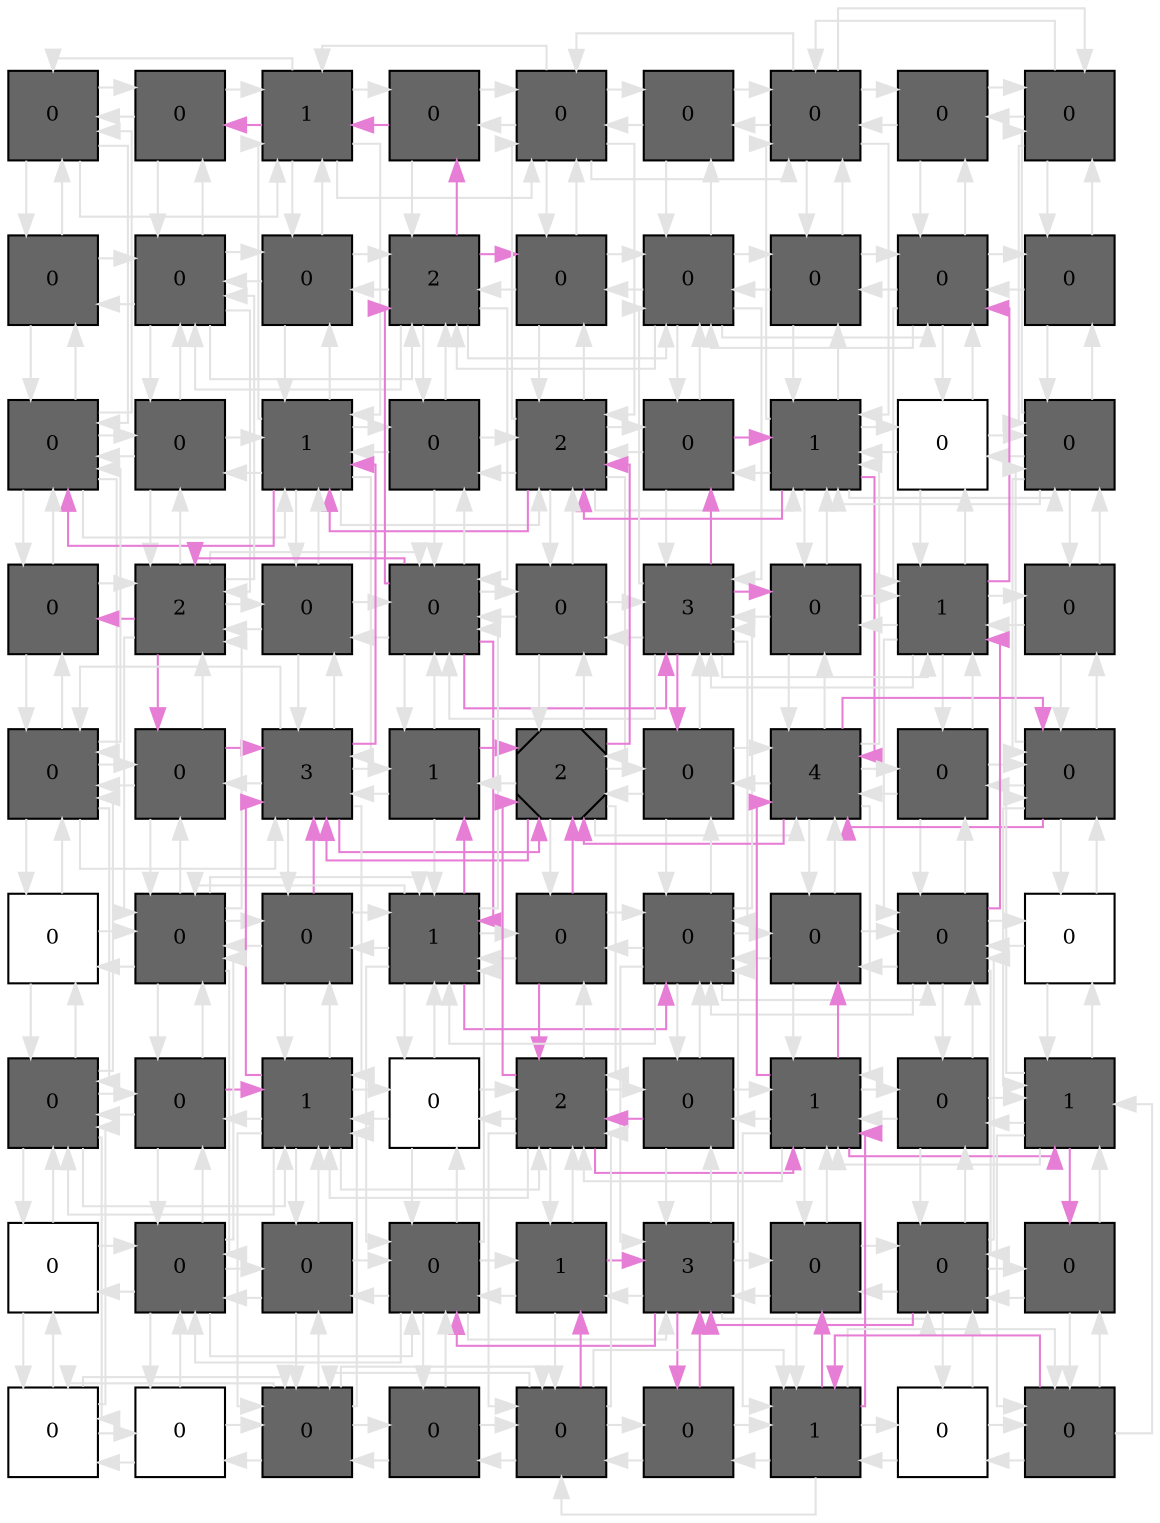 digraph layout  {
rankdir=TB;
splines=ortho;
node [fixedsize=false, style=filled, width="0.6"];
edge [constraint=false];
0 [fillcolor="#666666", fontsize=10, label=0, shape=square, tooltip="name:  Adozelesin ,\nin_degree: 4,\nout_degree: 4"];
1 [fillcolor="#666666", fontsize=10, label=0, shape=square, tooltip="name:  STM1-NUC ,\nin_degree: 3,\nout_degree: 3"];
2 [fillcolor="#666666", fontsize=10, label=1, shape=square, tooltip="name:  DNA-Frag ,\nin_degree: 6,\nout_degree: 6"];
3 [fillcolor="#666666", fontsize=10, label=0, shape=square, tooltip="name:  STM1-CYT ,\nin_degree: 3,\nout_degree: 3"];
4 [fillcolor="#666666", fontsize=10, label=0, shape=square, tooltip="name:  Tat-D ,\nin_degree: 6,\nout_degree: 6"];
5 [fillcolor="#666666", fontsize=10, label=0, shape=square, tooltip="name:  MG2 ,\nin_degree: 3,\nout_degree: 3"];
6 [fillcolor="#666666", fontsize=10, label=0, shape=square, tooltip="name:  NUC1-MT ,\nin_degree: 6,\nout_degree: 6"];
7 [fillcolor="#666666", fontsize=10, label=0, shape=square, tooltip="name:  NUC1-NUC ,\nin_degree: 3,\nout_degree: 3"];
8 [fillcolor="#666666", fontsize=10, label=0, shape=square, tooltip="name:  KAP123 ,\nin_degree: 4,\nout_degree: 4"];
9 [fillcolor="#666666", fontsize=10, label=0, shape=square, tooltip="name:  CDC6 ,\nin_degree: 3,\nout_degree: 3"];
10 [fillcolor="#666666", fontsize=10, label=0, shape=square, tooltip="name:  Protosom ,\nin_degree: 6,\nout_degree: 6"];
11 [fillcolor="#666666", fontsize=10, label=0, shape=square, tooltip="name:  CPR3 ,\nin_degree: 4,\nout_degree: 4"];
12 [fillcolor="#666666", fontsize=10, label=2, shape=square, tooltip="name:  SNO1 ,\nin_degree: 7,\nout_degree: 7"];
13 [fillcolor="#666666", fontsize=10, label=0, shape=square, tooltip="name:  AIF1-MT ,\nin_degree: 4,\nout_degree: 4"];
14 [fillcolor="#666666", fontsize=10, label=0, shape=square, tooltip="name:  AIF1-NUC ,\nin_degree: 7,\nout_degree: 7"];
15 [fillcolor="#666666", fontsize=10, label=0, shape=square, tooltip="name:  HOS3 ,\nin_degree: 4,\nout_degree: 4"];
16 [fillcolor="#666666", fontsize=10, label=0, shape=square, tooltip="name:  H2B ,\nin_degree: 6,\nout_degree: 6"];
17 [fillcolor="#666666", fontsize=10, label=0, shape=square, tooltip="name:  Mating ,\nin_degree: 3,\nout_degree: 3"];
18 [fillcolor="#666666", fontsize=10, label=0, shape=square, tooltip="name:  CytC-MT ,\nin_degree: 6,\nout_degree: 6"];
19 [fillcolor="#666666", fontsize=10, label=0, shape=square, tooltip="name:  CU2 ,\nin_degree: 4,\nout_degree: 4"];
20 [fillcolor="#666666", fontsize=10, label=1, shape=square, tooltip="name:  Apoptosis ,\nin_degree: 8,\nout_degree: 8"];
21 [fillcolor="#666666", fontsize=10, label=0, shape=square, tooltip="name:  POR1-2 ,\nin_degree: 4,\nout_degree: 4"];
22 [fillcolor="#666666", fontsize=10, label=2, shape=square, tooltip="name:  AceticAcid ,\nin_degree: 8,\nout_degree: 8"];
23 [fillcolor="#666666", fontsize=10, label=0, shape=square, tooltip="name:  MDV1 ,\nin_degree: 4,\nout_degree: 4"];
24 [fillcolor="#666666", fontsize=10, label=1, shape=square, tooltip="name:  H2O2 ,\nin_degree: 8,\nout_degree: 8"];
25 [fillcolor="#FFFFFF", fontsize=10, label=0, shape=square, tooltip="name: None,\nin_degree: 4,\nout_degree: 4"];
26 [fillcolor="#666666", fontsize=10, label=0, shape=square, tooltip="name:  MAPK ,\nin_degree: 6,\nout_degree: 6"];
27 [fillcolor="#666666", fontsize=10, label=0, shape=square, tooltip="name:  MCD1-MT ,\nin_degree: 3,\nout_degree: 3"];
28 [fillcolor="#666666", fontsize=10, label=2, shape=square, tooltip="name:  SOD2 ,\nin_degree: 7,\nout_degree: 7"];
29 [fillcolor="#666666", fontsize=10, label=0, shape=square, tooltip="name:  SRO7 ,\nin_degree: 4,\nout_degree: 4"];
30 [fillcolor="#666666", fontsize=10, label=0, shape=square, tooltip="name:  HK ,\nin_degree: 8,\nout_degree: 8"];
31 [fillcolor="#666666", fontsize=10, label=0, shape=square, tooltip="name:  EMC4 ,\nin_degree: 4,\nout_degree: 4"];
32 [fillcolor="#666666", fontsize=10, label=3, shape=square, tooltip="name:  FVY10 ,\nin_degree: 8,\nout_degree: 8"];
33 [fillcolor="#666666", fontsize=10, label=0, shape=square, tooltip="name:  FIS1 ,\nin_degree: 4,\nout_degree: 4"];
34 [fillcolor="#666666", fontsize=10, label=1, shape=square, tooltip="name:  STE20-NUC ,\nin_degree: 7,\nout_degree: 7"];
35 [fillcolor="#666666", fontsize=10, label=0, shape=square, tooltip="name:  STE20-CYT ,\nin_degree: 3,\nout_degree: 3"];
36 [fillcolor="#666666", fontsize=10, label=0, shape=square, tooltip="name:  CytC-CYT ,\nin_degree: 6,\nout_degree: 6"];
37 [fillcolor="#666666", fontsize=10, label=0, shape=square, tooltip="name:  CDC48 ,\nin_degree: 4,\nout_degree: 4"];
38 [fillcolor="#666666", fontsize=10, label=3, shape=square, tooltip="name:  YCA1 ,\nin_degree: 8,\nout_degree: 8"];
39 [fillcolor="#666666", fontsize=10, label=1, shape=square, tooltip="name:  SVF1 ,\nin_degree: 4,\nout_degree: 4"];
40 [fillcolor="#666666", fontsize=10, label=2, shape=Msquare, tooltip="name:  ROS-CYT ,\nin_degree: 8,\nout_degree: 8"];
41 [fillcolor="#666666", fontsize=10, label=0, shape=square, tooltip="name:  DRE2_TAH18 ,\nin_degree: 4,\nout_degree: 4"];
42 [fillcolor="#666666", fontsize=10, label=4, shape=square, tooltip="name:  MT-Frag ,\nin_degree: 8,\nout_degree: 8"];
43 [fillcolor="#666666", fontsize=10, label=0, shape=square, tooltip="name:  MCD1-NUC ,\nin_degree: 4,\nout_degree: 4"];
44 [fillcolor="#666666", fontsize=10, label=0, shape=square, tooltip="name:  ESP1 ,\nin_degree: 6,\nout_degree: 6"];
45 [fillcolor="#FFFFFF", fontsize=10, label=0, shape=square, tooltip="name: None,\nin_degree: 3,\nout_degree: 3"];
46 [fillcolor="#666666", fontsize=10, label=0, shape=square, tooltip="name:  ROS-MT ,\nin_degree: 7,\nout_degree: 7"];
47 [fillcolor="#666666", fontsize=10, label=0, shape=square, tooltip="name:  Salt ,\nin_degree: 4,\nout_degree: 4"];
48 [fillcolor="#666666", fontsize=10, label=1, shape=square, tooltip="name:  NDI1 ,\nin_degree: 8,\nout_degree: 8"];
49 [fillcolor="#666666", fontsize=10, label=0, shape=square, tooltip="name:  RedActinDyn ,\nin_degree: 4,\nout_degree: 4"];
50 [fillcolor="#666666", fontsize=10, label=0, shape=square, tooltip="name:  MMI1 ,\nin_degree: 8,\nout_degree: 8"];
51 [fillcolor="#666666", fontsize=10, label=0, shape=square, tooltip="name:  MT-ALT ,\nin_degree: 4,\nout_degree: 4"];
52 [fillcolor="#666666", fontsize=10, label=0, shape=square, tooltip="name:  RPD3 ,\nin_degree: 7,\nout_degree: 7"];
53 [fillcolor="#FFFFFF", fontsize=10, label=0, shape=square, tooltip="name: None,\nin_degree: 3,\nout_degree: 3"];
54 [fillcolor="#666666", fontsize=10, label=0, shape=square, tooltip="name:  AbnormalTelomer ,\nin_degree: 6,\nout_degree: 6"];
55 [fillcolor="#666666", fontsize=10, label=0, shape=square, tooltip="name:  MEC1 ,\nin_degree: 4,\nout_degree: 4"];
56 [fillcolor="#666666", fontsize=10, label=1, shape=square, tooltip="name:  BIR1 ,\nin_degree: 8,\nout_degree: 8"];
57 [fillcolor="#FFFFFF", fontsize=10, label=0, shape=square, tooltip="name: None,\nin_degree: 4,\nout_degree: 4"];
58 [fillcolor="#666666", fontsize=10, label=2, shape=square, tooltip="name:  SOD1 ,\nin_degree: 8,\nout_degree: 8"];
59 [fillcolor="#666666", fontsize=10, label=0, shape=square, tooltip="name:  DesCyclinCCDK8 ,\nin_degree: 4,\nout_degree: 4"];
60 [fillcolor="#666666", fontsize=10, label=1, shape=square, tooltip="name:  RAS2 ,\nin_degree: 8,\nout_degree: 8"];
61 [fillcolor="#666666", fontsize=10, label=0, shape=square, tooltip="name:  TOR1 ,\nin_degree: 4,\nout_degree: 4"];
62 [fillcolor="#666666", fontsize=10, label=1, shape=square, tooltip="name:  CAMP ,\nin_degree: 6,\nout_degree: 6"];
63 [fillcolor="#FFFFFF", fontsize=10, label=0, shape=square, tooltip="name: None,\nin_degree: 3,\nout_degree: 3"];
64 [fillcolor="#666666", fontsize=10, label=0, shape=square, tooltip="name:  HOG1-Dep ,\nin_degree: 6,\nout_degree: 6"];
65 [fillcolor="#666666", fontsize=10, label=0, shape=square, tooltip="name:  PTP3 ,\nin_degree: 4,\nout_degree: 4"];
66 [fillcolor="#666666", fontsize=10, label=0, shape=square, tooltip="name:  HOG1 ,\nin_degree: 7,\nout_degree: 7"];
67 [fillcolor="#666666", fontsize=10, label=1, shape=square, tooltip="name:  RLM1 ,\nin_degree: 4,\nout_degree: 4"];
68 [fillcolor="#666666", fontsize=10, label=3, shape=square, tooltip="name:  SLT2 ,\nin_degree: 7,\nout_degree: 7"];
69 [fillcolor="#666666", fontsize=10, label=0, shape=square, tooltip="name:  SDP1 ,\nin_degree: 4,\nout_degree: 4"];
70 [fillcolor="#666666", fontsize=10, label=0, shape=square, tooltip="name:  Stress ,\nin_degree: 6,\nout_degree: 6"];
71 [fillcolor="#666666", fontsize=10, label=0, shape=square, tooltip="name:  AdenylateCyclase ,\nin_degree: 3,\nout_degree: 3"];
72 [fillcolor="#FFFFFF", fontsize=10, label=0, shape=square, tooltip="name: None,\nin_degree: 4,\nout_degree: 4"];
73 [fillcolor="#FFFFFF", fontsize=10, label=0, shape=square, tooltip="name: None,\nin_degree: 3,\nout_degree: 3"];
74 [fillcolor="#666666", fontsize=10, label=0, shape=square, tooltip="name:  NMA111-NUC ,\nin_degree: 6,\nout_degree: 6"];
75 [fillcolor="#666666", fontsize=10, label=0, shape=square, tooltip="name:  NMA111-CYT ,\nin_degree: 3,\nout_degree: 3"];
76 [fillcolor="#666666", fontsize=10, label=0, shape=square, tooltip="name:  Heat ,\nin_degree: 6,\nout_degree: 6"];
77 [fillcolor="#666666", fontsize=10, label=0, shape=square, tooltip="name:  PTP2 ,\nin_degree: 3,\nout_degree: 3"];
78 [fillcolor="#666666", fontsize=10, label=1, shape=square, tooltip="name:  PKA ,\nin_degree: 6,\nout_degree: 6"];
79 [fillcolor="#FFFFFF", fontsize=10, label=0, shape=square, tooltip="name: None,\nin_degree: 3,\nout_degree: 3"];
80 [fillcolor="#666666", fontsize=10, label=0, shape=square, tooltip="name:  MSN2-4 ,\nin_degree: 4,\nout_degree: 4"];
0 -> 1  [color=grey89, style="penwidth(0.1)", tooltip=" ", weight=1];
0 -> 9  [color=grey89, style="penwidth(0.1)", tooltip=" ", weight=1];
0 -> 18  [color=grey89, style="penwidth(0.1)", tooltip=" ", weight=1];
0 -> 2  [color=grey89, style="penwidth(0.1)", tooltip=" ", weight=1];
1 -> 0  [color=grey89, style="penwidth(0.1)", tooltip=" ", weight=1];
1 -> 2  [color=grey89, style="penwidth(0.1)", tooltip=" ", weight=1];
1 -> 10  [color=grey89, style="penwidth(0.1)", tooltip=" ", weight=1];
2 -> 1  [color="#E77ED6", style="penwidth(0.1)", tooltip="3( STM1-CYT ) to 1( STM1-NUC )", weight=1];
2 -> 3  [color=grey89, style="penwidth(0.1)", tooltip=" ", weight=1];
2 -> 11  [color=grey89, style="penwidth(0.1)", tooltip=" ", weight=1];
2 -> 20  [color=grey89, style="penwidth(0.1)", tooltip=" ", weight=1];
2 -> 4  [color=grey89, style="penwidth(0.1)", tooltip=" ", weight=1];
2 -> 0  [color=grey89, style="penwidth(0.1)", tooltip=" ", weight=1];
3 -> 2  [color="#E77ED6", style="penwidth(0.1)", tooltip="3( STM1-CYT ) to 1( STM1-NUC )", weight=1];
3 -> 4  [color=grey89, style="penwidth(0.1)", tooltip=" ", weight=1];
3 -> 12  [color=grey89, style="penwidth(0.1)", tooltip=" ", weight=1];
4 -> 3  [color=grey89, style="penwidth(0.1)", tooltip=" ", weight=1];
4 -> 5  [color=grey89, style="penwidth(0.1)", tooltip=" ", weight=1];
4 -> 13  [color=grey89, style="penwidth(0.1)", tooltip=" ", weight=1];
4 -> 22  [color=grey89, style="penwidth(0.1)", tooltip=" ", weight=1];
4 -> 6  [color=grey89, style="penwidth(0.1)", tooltip=" ", weight=1];
4 -> 2  [color=grey89, style="penwidth(0.1)", tooltip=" ", weight=1];
5 -> 4  [color=grey89, style="penwidth(0.1)", tooltip=" ", weight=1];
5 -> 6  [color=grey89, style="penwidth(0.1)", tooltip=" ", weight=1];
5 -> 14  [color=grey89, style="penwidth(0.1)", tooltip=" ", weight=1];
6 -> 5  [color=grey89, style="penwidth(0.1)", tooltip=" ", weight=1];
6 -> 7  [color=grey89, style="penwidth(0.1)", tooltip=" ", weight=1];
6 -> 15  [color=grey89, style="penwidth(0.1)", tooltip=" ", weight=1];
6 -> 24  [color=grey89, style="penwidth(0.1)", tooltip=" ", weight=1];
6 -> 8  [color=grey89, style="penwidth(0.1)", tooltip=" ", weight=1];
6 -> 4  [color=grey89, style="penwidth(0.1)", tooltip=" ", weight=1];
7 -> 6  [color=grey89, style="penwidth(0.1)", tooltip=" ", weight=1];
7 -> 8  [color=grey89, style="penwidth(0.1)", tooltip=" ", weight=1];
7 -> 16  [color=grey89, style="penwidth(0.1)", tooltip=" ", weight=1];
8 -> 7  [color=grey89, style="penwidth(0.1)", tooltip=" ", weight=1];
8 -> 17  [color=grey89, style="penwidth(0.1)", tooltip=" ", weight=1];
8 -> 26  [color=grey89, style="penwidth(0.1)", tooltip=" ", weight=1];
8 -> 6  [color=grey89, style="penwidth(0.1)", tooltip=" ", weight=1];
9 -> 0  [color=grey89, style="penwidth(0.1)", tooltip=" ", weight=1];
9 -> 10  [color=grey89, style="penwidth(0.1)", tooltip=" ", weight=1];
9 -> 18  [color=grey89, style="penwidth(0.1)", tooltip=" ", weight=1];
10 -> 1  [color=grey89, style="penwidth(0.1)", tooltip=" ", weight=1];
10 -> 9  [color=grey89, style="penwidth(0.1)", tooltip=" ", weight=1];
10 -> 11  [color=grey89, style="penwidth(0.1)", tooltip=" ", weight=1];
10 -> 19  [color=grey89, style="penwidth(0.1)", tooltip=" ", weight=1];
10 -> 28  [color=grey89, style="penwidth(0.1)", tooltip=" ", weight=1];
10 -> 12  [color=grey89, style="penwidth(0.1)", tooltip=" ", weight=1];
11 -> 2  [color=grey89, style="penwidth(0.1)", tooltip=" ", weight=1];
11 -> 10  [color=grey89, style="penwidth(0.1)", tooltip=" ", weight=1];
11 -> 12  [color=grey89, style="penwidth(0.1)", tooltip=" ", weight=1];
11 -> 20  [color=grey89, style="penwidth(0.1)", tooltip=" ", weight=1];
12 -> 3  [color="#E77ED6", style="penwidth(0.1)", tooltip="30( HK ) to 3( STM1-CYT )", weight=1];
12 -> 11  [color=grey89, style="penwidth(0.1)", tooltip=" ", weight=1];
12 -> 13  [color="#E77ED6", style="penwidth(0.1)", tooltip="30( HK ) to 13( AIF1-MT )", weight=1];
12 -> 21  [color=grey89, style="penwidth(0.1)", tooltip=" ", weight=1];
12 -> 30  [color=grey89, style="penwidth(0.1)", tooltip=" ", weight=1];
12 -> 14  [color=grey89, style="penwidth(0.1)", tooltip=" ", weight=1];
12 -> 10  [color=grey89, style="penwidth(0.1)", tooltip=" ", weight=1];
13 -> 4  [color=grey89, style="penwidth(0.1)", tooltip=" ", weight=1];
13 -> 12  [color=grey89, style="penwidth(0.1)", tooltip=" ", weight=1];
13 -> 14  [color=grey89, style="penwidth(0.1)", tooltip=" ", weight=1];
13 -> 22  [color=grey89, style="penwidth(0.1)", tooltip=" ", weight=1];
14 -> 5  [color=grey89, style="penwidth(0.1)", tooltip=" ", weight=1];
14 -> 13  [color=grey89, style="penwidth(0.1)", tooltip=" ", weight=1];
14 -> 15  [color=grey89, style="penwidth(0.1)", tooltip=" ", weight=1];
14 -> 23  [color=grey89, style="penwidth(0.1)", tooltip=" ", weight=1];
14 -> 32  [color=grey89, style="penwidth(0.1)", tooltip=" ", weight=1];
14 -> 16  [color=grey89, style="penwidth(0.1)", tooltip=" ", weight=1];
14 -> 12  [color=grey89, style="penwidth(0.1)", tooltip=" ", weight=1];
15 -> 6  [color=grey89, style="penwidth(0.1)", tooltip=" ", weight=1];
15 -> 14  [color=grey89, style="penwidth(0.1)", tooltip=" ", weight=1];
15 -> 16  [color=grey89, style="penwidth(0.1)", tooltip=" ", weight=1];
15 -> 24  [color=grey89, style="penwidth(0.1)", tooltip=" ", weight=1];
16 -> 7  [color=grey89, style="penwidth(0.1)", tooltip=" ", weight=1];
16 -> 15  [color=grey89, style="penwidth(0.1)", tooltip=" ", weight=1];
16 -> 17  [color=grey89, style="penwidth(0.1)", tooltip=" ", weight=1];
16 -> 25  [color=grey89, style="penwidth(0.1)", tooltip=" ", weight=1];
16 -> 34  [color=grey89, style="penwidth(0.1)", tooltip=" ", weight=1];
16 -> 14  [color=grey89, style="penwidth(0.1)", tooltip=" ", weight=1];
17 -> 8  [color=grey89, style="penwidth(0.1)", tooltip=" ", weight=1];
17 -> 16  [color=grey89, style="penwidth(0.1)", tooltip=" ", weight=1];
17 -> 26  [color=grey89, style="penwidth(0.1)", tooltip=" ", weight=1];
18 -> 9  [color=grey89, style="penwidth(0.1)", tooltip=" ", weight=1];
18 -> 19  [color=grey89, style="penwidth(0.1)", tooltip=" ", weight=1];
18 -> 27  [color=grey89, style="penwidth(0.1)", tooltip=" ", weight=1];
18 -> 36  [color=grey89, style="penwidth(0.1)", tooltip=" ", weight=1];
18 -> 0  [color=grey89, style="penwidth(0.1)", tooltip=" ", weight=1];
18 -> 20  [color=grey89, style="penwidth(0.1)", tooltip=" ", weight=1];
19 -> 10  [color=grey89, style="penwidth(0.1)", tooltip=" ", weight=1];
19 -> 18  [color=grey89, style="penwidth(0.1)", tooltip=" ", weight=1];
19 -> 20  [color=grey89, style="penwidth(0.1)", tooltip=" ", weight=1];
19 -> 28  [color=grey89, style="penwidth(0.1)", tooltip=" ", weight=1];
20 -> 11  [color=grey89, style="penwidth(0.1)", tooltip=" ", weight=1];
20 -> 19  [color=grey89, style="penwidth(0.1)", tooltip=" ", weight=1];
20 -> 21  [color=grey89, style="penwidth(0.1)", tooltip=" ", weight=1];
20 -> 29  [color=grey89, style="penwidth(0.1)", tooltip=" ", weight=1];
20 -> 38  [color=grey89, style="penwidth(0.1)", tooltip=" ", weight=1];
20 -> 2  [color=grey89, style="penwidth(0.1)", tooltip=" ", weight=1];
20 -> 22  [color=grey89, style="penwidth(0.1)", tooltip=" ", weight=1];
20 -> 18  [color="#E77ED6", style="penwidth(0.1)", tooltip="22( AceticAcid ) to 18( CytC-MT )", weight=1];
21 -> 12  [color=grey89, style="penwidth(0.1)", tooltip=" ", weight=1];
21 -> 20  [color=grey89, style="penwidth(0.1)", tooltip=" ", weight=1];
21 -> 22  [color=grey89, style="penwidth(0.1)", tooltip=" ", weight=1];
21 -> 30  [color=grey89, style="penwidth(0.1)", tooltip=" ", weight=1];
22 -> 13  [color=grey89, style="penwidth(0.1)", tooltip=" ", weight=1];
22 -> 21  [color=grey89, style="penwidth(0.1)", tooltip=" ", weight=1];
22 -> 23  [color=grey89, style="penwidth(0.1)", tooltip=" ", weight=1];
22 -> 31  [color=grey89, style="penwidth(0.1)", tooltip=" ", weight=1];
22 -> 40  [color=grey89, style="penwidth(0.1)", tooltip=" ", weight=1];
22 -> 4  [color=grey89, style="penwidth(0.1)", tooltip=" ", weight=1];
22 -> 24  [color=grey89, style="penwidth(0.1)", tooltip=" ", weight=1];
22 -> 20  [color="#E77ED6", style="penwidth(0.1)", tooltip="22( AceticAcid ) to 18( CytC-MT )", weight=1];
23 -> 14  [color=grey89, style="penwidth(0.1)", tooltip=" ", weight=1];
23 -> 22  [color=grey89, style="penwidth(0.1)", tooltip=" ", weight=1];
23 -> 24  [color="#E77ED6", style="penwidth(0.1)", tooltip="23( MDV1 ) to 42( MT-Frag )", weight=1];
23 -> 32  [color=grey89, style="penwidth(0.1)", tooltip=" ", weight=1];
24 -> 15  [color=grey89, style="penwidth(0.1)", tooltip=" ", weight=1];
24 -> 23  [color=grey89, style="penwidth(0.1)", tooltip=" ", weight=1];
24 -> 25  [color=grey89, style="penwidth(0.1)", tooltip=" ", weight=1];
24 -> 33  [color=grey89, style="penwidth(0.1)", tooltip=" ", weight=1];
24 -> 42  [color="#E77ED6", style="penwidth(0.1)", tooltip="24( H2O2 ) to 44( ESP1 )", weight=1];
24 -> 6  [color=grey89, style="penwidth(0.1)", tooltip=" ", weight=1];
24 -> 26  [color=grey89, style="penwidth(0.1)", tooltip=" ", weight=1];
24 -> 22  [color="#E77ED6", style="penwidth(0.1)", tooltip="24( H2O2 ) to 20( Apoptosis )", weight=1];
25 -> 16  [color=grey89, style="penwidth(0.1)", tooltip=" ", weight=1];
25 -> 24  [color=grey89, style="penwidth(0.1)", tooltip=" ", weight=1];
25 -> 26  [color=grey89, style="penwidth(0.1)", tooltip=" ", weight=1];
25 -> 34  [color=grey89, style="penwidth(0.1)", tooltip=" ", weight=1];
26 -> 17  [color=grey89, style="penwidth(0.1)", tooltip=" ", weight=1];
26 -> 25  [color=grey89, style="penwidth(0.1)", tooltip=" ", weight=1];
26 -> 35  [color=grey89, style="penwidth(0.1)", tooltip=" ", weight=1];
26 -> 44  [color=grey89, style="penwidth(0.1)", tooltip=" ", weight=1];
26 -> 8  [color=grey89, style="penwidth(0.1)", tooltip=" ", weight=1];
26 -> 24  [color=grey89, style="penwidth(0.1)", tooltip=" ", weight=1];
27 -> 18  [color=grey89, style="penwidth(0.1)", tooltip=" ", weight=1];
27 -> 28  [color=grey89, style="penwidth(0.1)", tooltip=" ", weight=1];
27 -> 36  [color=grey89, style="penwidth(0.1)", tooltip=" ", weight=1];
28 -> 19  [color=grey89, style="penwidth(0.1)", tooltip=" ", weight=1];
28 -> 27  [color="#E77ED6", style="penwidth(0.1)", tooltip="30( HK ) to 27( MCD1-MT )", weight=1];
28 -> 29  [color=grey89, style="penwidth(0.1)", tooltip=" ", weight=1];
28 -> 37  [color="#E77ED6", style="penwidth(0.1)", tooltip="30( HK ) to 37( CDC48 )", weight=1];
28 -> 46  [color=grey89, style="penwidth(0.1)", tooltip=" ", weight=1];
28 -> 10  [color=grey89, style="penwidth(0.1)", tooltip=" ", weight=1];
28 -> 30  [color=grey89, style="penwidth(0.1)", tooltip=" ", weight=1];
29 -> 20  [color=grey89, style="penwidth(0.1)", tooltip=" ", weight=1];
29 -> 28  [color=grey89, style="penwidth(0.1)", tooltip=" ", weight=1];
29 -> 30  [color=grey89, style="penwidth(0.1)", tooltip=" ", weight=1];
29 -> 38  [color=grey89, style="penwidth(0.1)", tooltip=" ", weight=1];
30 -> 21  [color=grey89, style="penwidth(0.1)", tooltip=" ", weight=1];
30 -> 29  [color=grey89, style="penwidth(0.1)", tooltip=" ", weight=1];
30 -> 31  [color=grey89, style="penwidth(0.1)", tooltip=" ", weight=1];
30 -> 39  [color=grey89, style="penwidth(0.1)", tooltip=" ", weight=1];
30 -> 48  [color="#E77ED6", style="penwidth(0.1)", tooltip="30( HK ) to 50( MMI1 )", weight=1];
30 -> 12  [color="#E77ED6", style="penwidth(0.1)", tooltip="30( HK ) to 3( STM1-CYT )", weight=1];
30 -> 32  [color="#E77ED6", style="penwidth(0.1)", tooltip="30( HK ) to 23( MDV1 )", weight=1];
30 -> 28  [color="#E77ED6", style="penwidth(0.1)", tooltip="30( HK ) to 37( CDC48 )", weight=1];
31 -> 22  [color=grey89, style="penwidth(0.1)", tooltip=" ", weight=1];
31 -> 30  [color=grey89, style="penwidth(0.1)", tooltip=" ", weight=1];
31 -> 32  [color=grey89, style="penwidth(0.1)", tooltip=" ", weight=1];
31 -> 40  [color=grey89, style="penwidth(0.1)", tooltip=" ", weight=1];
32 -> 23  [color="#E77ED6", style="penwidth(0.1)", tooltip="30( HK ) to 23( MDV1 )", weight=1];
32 -> 31  [color=grey89, style="penwidth(0.1)", tooltip=" ", weight=1];
32 -> 33  [color="#E77ED6", style="penwidth(0.1)", tooltip="30( HK ) to 33( FIS1 )", weight=1];
32 -> 41  [color="#E77ED6", style="penwidth(0.1)", tooltip="30( HK ) to 41( DRE2_TAH18 )", weight=1];
32 -> 50  [color=grey89, style="penwidth(0.1)", tooltip=" ", weight=1];
32 -> 14  [color=grey89, style="penwidth(0.1)", tooltip=" ", weight=1];
32 -> 34  [color=grey89, style="penwidth(0.1)", tooltip=" ", weight=1];
32 -> 30  [color=grey89, style="penwidth(0.1)", tooltip=" ", weight=1];
33 -> 24  [color=grey89, style="penwidth(0.1)", tooltip=" ", weight=1];
33 -> 32  [color=grey89, style="penwidth(0.1)", tooltip=" ", weight=1];
33 -> 34  [color=grey89, style="penwidth(0.1)", tooltip=" ", weight=1];
33 -> 42  [color=grey89, style="penwidth(0.1)", tooltip=" ", weight=1];
34 -> 25  [color=grey89, style="penwidth(0.1)", tooltip=" ", weight=1];
34 -> 33  [color=grey89, style="penwidth(0.1)", tooltip=" ", weight=1];
34 -> 35  [color=grey89, style="penwidth(0.1)", tooltip=" ", weight=1];
34 -> 43  [color=grey89, style="penwidth(0.1)", tooltip=" ", weight=1];
34 -> 52  [color=grey89, style="penwidth(0.1)", tooltip=" ", weight=1];
34 -> 16  [color="#E77ED6", style="penwidth(0.1)", tooltip="52( RPD3 ) to 16( H2B )", weight=1];
34 -> 32  [color=grey89, style="penwidth(0.1)", tooltip=" ", weight=1];
35 -> 26  [color=grey89, style="penwidth(0.1)", tooltip=" ", weight=1];
35 -> 34  [color=grey89, style="penwidth(0.1)", tooltip=" ", weight=1];
35 -> 44  [color=grey89, style="penwidth(0.1)", tooltip=" ", weight=1];
36 -> 27  [color=grey89, style="penwidth(0.1)", tooltip=" ", weight=1];
36 -> 37  [color=grey89, style="penwidth(0.1)", tooltip=" ", weight=1];
36 -> 45  [color=grey89, style="penwidth(0.1)", tooltip=" ", weight=1];
36 -> 54  [color=grey89, style="penwidth(0.1)", tooltip=" ", weight=1];
36 -> 18  [color=grey89, style="penwidth(0.1)", tooltip=" ", weight=1];
36 -> 38  [color=grey89, style="penwidth(0.1)", tooltip=" ", weight=1];
37 -> 28  [color=grey89, style="penwidth(0.1)", tooltip=" ", weight=1];
37 -> 36  [color=grey89, style="penwidth(0.1)", tooltip=" ", weight=1];
37 -> 38  [color="#E77ED6", style="penwidth(0.1)", tooltip="37( CDC48 ) to 40( ROS-CYT )", weight=1];
37 -> 46  [color=grey89, style="penwidth(0.1)", tooltip=" ", weight=1];
38 -> 29  [color=grey89, style="penwidth(0.1)", tooltip=" ", weight=1];
38 -> 37  [color=grey89, style="penwidth(0.1)", tooltip=" ", weight=1];
38 -> 39  [color=grey89, style="penwidth(0.1)", tooltip=" ", weight=1];
38 -> 47  [color=grey89, style="penwidth(0.1)", tooltip=" ", weight=1];
38 -> 56  [color=grey89, style="penwidth(0.1)", tooltip=" ", weight=1];
38 -> 20  [color="#E77ED6", style="penwidth(0.1)", tooltip="56( BIR1 ) to 20( Apoptosis )", weight=1];
38 -> 40  [color="#E77ED6", style="penwidth(0.1)", tooltip="47( Salt ) to 40( ROS-CYT )", weight=1];
38 -> 36  [color=grey89, style="penwidth(0.1)", tooltip=" ", weight=1];
39 -> 30  [color=grey89, style="penwidth(0.1)", tooltip=" ", weight=1];
39 -> 38  [color=grey89, style="penwidth(0.1)", tooltip=" ", weight=1];
39 -> 40  [color="#E77ED6", style="penwidth(0.1)", tooltip="48( NDI1 ) to 40( ROS-CYT )", weight=1];
39 -> 48  [color=grey89, style="penwidth(0.1)", tooltip=" ", weight=1];
40 -> 31  [color=grey89, style="penwidth(0.1)", tooltip=" ", weight=1];
40 -> 39  [color=grey89, style="penwidth(0.1)", tooltip=" ", weight=1];
40 -> 41  [color=grey89, style="penwidth(0.1)", tooltip=" ", weight=1];
40 -> 49  [color=grey89, style="penwidth(0.1)", tooltip=" ", weight=1];
40 -> 58  [color=grey89, style="penwidth(0.1)", tooltip=" ", weight=1];
40 -> 22  [color="#E77ED6", style="penwidth(0.1)", tooltip="40( ROS-CYT ) to 20( Apoptosis )", weight=1];
40 -> 42  [color=grey89, style="penwidth(0.1)", tooltip=" ", weight=1];
40 -> 38  [color="#E77ED6", style="penwidth(0.1)", tooltip="49( RedActinDyn ) to 38( YCA1 )", weight=1];
41 -> 32  [color=grey89, style="penwidth(0.1)", tooltip=" ", weight=1];
41 -> 40  [color=grey89, style="penwidth(0.1)", tooltip=" ", weight=1];
41 -> 42  [color=grey89, style="penwidth(0.1)", tooltip=" ", weight=1];
41 -> 50  [color=grey89, style="penwidth(0.1)", tooltip=" ", weight=1];
42 -> 33  [color=grey89, style="penwidth(0.1)", tooltip=" ", weight=1];
42 -> 41  [color=grey89, style="penwidth(0.1)", tooltip=" ", weight=1];
42 -> 43  [color=grey89, style="penwidth(0.1)", tooltip=" ", weight=1];
42 -> 51  [color=grey89, style="penwidth(0.1)", tooltip=" ", weight=1];
42 -> 60  [color=grey89, style="penwidth(0.1)", tooltip=" ", weight=1];
42 -> 24  [color=grey89, style="penwidth(0.1)", tooltip=" ", weight=1];
42 -> 44  [color="#E77ED6", style="penwidth(0.1)", tooltip="24( H2O2 ) to 44( ESP1 )", weight=1];
42 -> 40  [color="#E77ED6", style="penwidth(0.1)", tooltip="24( H2O2 ) to 40( ROS-CYT )", weight=1];
43 -> 34  [color=grey89, style="penwidth(0.1)", tooltip=" ", weight=1];
43 -> 42  [color=grey89, style="penwidth(0.1)", tooltip=" ", weight=1];
43 -> 44  [color=grey89, style="penwidth(0.1)", tooltip=" ", weight=1];
43 -> 52  [color=grey89, style="penwidth(0.1)", tooltip=" ", weight=1];
44 -> 35  [color=grey89, style="penwidth(0.1)", tooltip=" ", weight=1];
44 -> 43  [color=grey89, style="penwidth(0.1)", tooltip=" ", weight=1];
44 -> 53  [color=grey89, style="penwidth(0.1)", tooltip=" ", weight=1];
44 -> 62  [color=grey89, style="penwidth(0.1)", tooltip=" ", weight=1];
44 -> 26  [color=grey89, style="penwidth(0.1)", tooltip=" ", weight=1];
44 -> 42  [color="#E77ED6", style="penwidth(0.1)", tooltip="44( ESP1 ) to 40( ROS-CYT )", weight=1];
45 -> 36  [color=grey89, style="penwidth(0.1)", tooltip=" ", weight=1];
45 -> 46  [color=grey89, style="penwidth(0.1)", tooltip=" ", weight=1];
45 -> 54  [color=grey89, style="penwidth(0.1)", tooltip=" ", weight=1];
46 -> 37  [color=grey89, style="penwidth(0.1)", tooltip=" ", weight=1];
46 -> 45  [color=grey89, style="penwidth(0.1)", tooltip=" ", weight=1];
46 -> 47  [color=grey89, style="penwidth(0.1)", tooltip=" ", weight=1];
46 -> 55  [color=grey89, style="penwidth(0.1)", tooltip=" ", weight=1];
46 -> 64  [color=grey89, style="penwidth(0.1)", tooltip=" ", weight=1];
46 -> 28  [color=grey89, style="penwidth(0.1)", tooltip=" ", weight=1];
46 -> 48  [color=grey89, style="penwidth(0.1)", tooltip=" ", weight=1];
47 -> 38  [color="#E77ED6", style="penwidth(0.1)", tooltip="47( Salt ) to 40( ROS-CYT )", weight=1];
47 -> 46  [color=grey89, style="penwidth(0.1)", tooltip=" ", weight=1];
47 -> 48  [color=grey89, style="penwidth(0.1)", tooltip=" ", weight=1];
47 -> 56  [color=grey89, style="penwidth(0.1)", tooltip=" ", weight=1];
48 -> 39  [color="#E77ED6", style="penwidth(0.1)", tooltip="48( NDI1 ) to 40( ROS-CYT )", weight=1];
48 -> 47  [color=grey89, style="penwidth(0.1)", tooltip=" ", weight=1];
48 -> 49  [color=grey89, style="penwidth(0.1)", tooltip=" ", weight=1];
48 -> 57  [color=grey89, style="penwidth(0.1)", tooltip=" ", weight=1];
48 -> 66  [color=grey89, style="penwidth(0.1)", tooltip=" ", weight=1];
48 -> 30  [color=grey89, style="penwidth(0.1)", tooltip=" ", weight=1];
48 -> 50  [color="#E77ED6", style="penwidth(0.1)", tooltip="30( HK ) to 50( MMI1 )", weight=1];
48 -> 46  [color=grey89, style="penwidth(0.1)", tooltip=" ", weight=1];
49 -> 40  [color="#E77ED6", style="penwidth(0.1)", tooltip="49( RedActinDyn ) to 38( YCA1 )", weight=1];
49 -> 48  [color=grey89, style="penwidth(0.1)", tooltip=" ", weight=1];
49 -> 50  [color=grey89, style="penwidth(0.1)", tooltip=" ", weight=1];
49 -> 58  [color="#E77ED6", style="penwidth(0.1)", tooltip="49( RedActinDyn ) to 60( RAS2 )", weight=1];
50 -> 41  [color=grey89, style="penwidth(0.1)", tooltip=" ", weight=1];
50 -> 49  [color=grey89, style="penwidth(0.1)", tooltip=" ", weight=1];
50 -> 51  [color=grey89, style="penwidth(0.1)", tooltip=" ", weight=1];
50 -> 59  [color=grey89, style="penwidth(0.1)", tooltip=" ", weight=1];
50 -> 68  [color=grey89, style="penwidth(0.1)", tooltip=" ", weight=1];
50 -> 32  [color=grey89, style="penwidth(0.1)", tooltip=" ", weight=1];
50 -> 52  [color=grey89, style="penwidth(0.1)", tooltip=" ", weight=1];
50 -> 48  [color=grey89, style="penwidth(0.1)", tooltip=" ", weight=1];
51 -> 42  [color=grey89, style="penwidth(0.1)", tooltip=" ", weight=1];
51 -> 50  [color=grey89, style="penwidth(0.1)", tooltip=" ", weight=1];
51 -> 52  [color=grey89, style="penwidth(0.1)", tooltip=" ", weight=1];
51 -> 60  [color=grey89, style="penwidth(0.1)", tooltip=" ", weight=1];
52 -> 43  [color=grey89, style="penwidth(0.1)", tooltip=" ", weight=1];
52 -> 51  [color=grey89, style="penwidth(0.1)", tooltip=" ", weight=1];
52 -> 53  [color=grey89, style="penwidth(0.1)", tooltip=" ", weight=1];
52 -> 61  [color=grey89, style="penwidth(0.1)", tooltip=" ", weight=1];
52 -> 70  [color=grey89, style="penwidth(0.1)", tooltip=" ", weight=1];
52 -> 34  [color="#E77ED6", style="penwidth(0.1)", tooltip="52( RPD3 ) to 16( H2B )", weight=1];
52 -> 50  [color=grey89, style="penwidth(0.1)", tooltip=" ", weight=1];
53 -> 44  [color=grey89, style="penwidth(0.1)", tooltip=" ", weight=1];
53 -> 52  [color=grey89, style="penwidth(0.1)", tooltip=" ", weight=1];
53 -> 62  [color=grey89, style="penwidth(0.1)", tooltip=" ", weight=1];
54 -> 45  [color=grey89, style="penwidth(0.1)", tooltip=" ", weight=1];
54 -> 55  [color=grey89, style="penwidth(0.1)", tooltip=" ", weight=1];
54 -> 63  [color=grey89, style="penwidth(0.1)", tooltip=" ", weight=1];
54 -> 72  [color=grey89, style="penwidth(0.1)", tooltip=" ", weight=1];
54 -> 36  [color=grey89, style="penwidth(0.1)", tooltip=" ", weight=1];
54 -> 56  [color=grey89, style="penwidth(0.1)", tooltip=" ", weight=1];
55 -> 46  [color=grey89, style="penwidth(0.1)", tooltip=" ", weight=1];
55 -> 54  [color=grey89, style="penwidth(0.1)", tooltip=" ", weight=1];
55 -> 56  [color="#E77ED6", style="penwidth(0.1)", tooltip="55( MEC1 ) to 38( YCA1 )", weight=1];
55 -> 64  [color=grey89, style="penwidth(0.1)", tooltip=" ", weight=1];
56 -> 47  [color=grey89, style="penwidth(0.1)", tooltip=" ", weight=1];
56 -> 55  [color=grey89, style="penwidth(0.1)", tooltip=" ", weight=1];
56 -> 57  [color=grey89, style="penwidth(0.1)", tooltip=" ", weight=1];
56 -> 65  [color=grey89, style="penwidth(0.1)", tooltip=" ", weight=1];
56 -> 74  [color=grey89, style="penwidth(0.1)", tooltip=" ", weight=1];
56 -> 38  [color="#E77ED6", style="penwidth(0.1)", tooltip="56( BIR1 ) to 20( Apoptosis )", weight=1];
56 -> 58  [color=grey89, style="penwidth(0.1)", tooltip=" ", weight=1];
56 -> 54  [color=grey89, style="penwidth(0.1)", tooltip=" ", weight=1];
57 -> 48  [color=grey89, style="penwidth(0.1)", tooltip=" ", weight=1];
57 -> 56  [color=grey89, style="penwidth(0.1)", tooltip=" ", weight=1];
57 -> 58  [color=grey89, style="penwidth(0.1)", tooltip=" ", weight=1];
57 -> 66  [color=grey89, style="penwidth(0.1)", tooltip=" ", weight=1];
58 -> 49  [color=grey89, style="penwidth(0.1)", tooltip=" ", weight=1];
58 -> 57  [color=grey89, style="penwidth(0.1)", tooltip=" ", weight=1];
58 -> 59  [color=grey89, style="penwidth(0.1)", tooltip=" ", weight=1];
58 -> 67  [color=grey89, style="penwidth(0.1)", tooltip=" ", weight=1];
58 -> 76  [color=grey89, style="penwidth(0.1)", tooltip=" ", weight=1];
58 -> 40  [color="#E77ED6", style="penwidth(0.1)", tooltip="59( DesCyclinCCDK8 ) to 40( ROS-CYT )", weight=1];
58 -> 60  [color="#E77ED6", style="penwidth(0.1)", tooltip="49( RedActinDyn ) to 60( RAS2 )", weight=1];
58 -> 56  [color=grey89, style="penwidth(0.1)", tooltip=" ", weight=1];
59 -> 50  [color=grey89, style="penwidth(0.1)", tooltip=" ", weight=1];
59 -> 58  [color="#E77ED6", style="penwidth(0.1)", tooltip="59( DesCyclinCCDK8 ) to 40( ROS-CYT )", weight=1];
59 -> 60  [color=grey89, style="penwidth(0.1)", tooltip=" ", weight=1];
59 -> 68  [color=grey89, style="penwidth(0.1)", tooltip=" ", weight=1];
60 -> 51  [color="#E77ED6", style="penwidth(0.1)", tooltip="78( PKA ) to 51( MT-ALT )", weight=1];
60 -> 59  [color=grey89, style="penwidth(0.1)", tooltip=" ", weight=1];
60 -> 61  [color=grey89, style="penwidth(0.1)", tooltip=" ", weight=1];
60 -> 69  [color=grey89, style="penwidth(0.1)", tooltip=" ", weight=1];
60 -> 78  [color=grey89, style="penwidth(0.1)", tooltip=" ", weight=1];
60 -> 42  [color="#E77ED6", style="penwidth(0.1)", tooltip="60( RAS2 ) to 40( ROS-CYT )", weight=1];
60 -> 62  [color="#E77ED6", style="penwidth(0.1)", tooltip="60( RAS2 ) to 71( AdenylateCyclase )", weight=1];
60 -> 58  [color=grey89, style="penwidth(0.1)", tooltip=" ", weight=1];
61 -> 52  [color=grey89, style="penwidth(0.1)", tooltip=" ", weight=1];
61 -> 60  [color=grey89, style="penwidth(0.1)", tooltip=" ", weight=1];
61 -> 62  [color=grey89, style="penwidth(0.1)", tooltip=" ", weight=1];
61 -> 70  [color=grey89, style="penwidth(0.1)", tooltip=" ", weight=1];
62 -> 53  [color=grey89, style="penwidth(0.1)", tooltip=" ", weight=1];
62 -> 61  [color=grey89, style="penwidth(0.1)", tooltip=" ", weight=1];
62 -> 71  [color="#E77ED6", style="penwidth(0.1)", tooltip="60( RAS2 ) to 71( AdenylateCyclase )", weight=1];
62 -> 80  [color=grey89, style="penwidth(0.1)", tooltip=" ", weight=1];
62 -> 44  [color=grey89, style="penwidth(0.1)", tooltip=" ", weight=1];
62 -> 60  [color=grey89, style="penwidth(0.1)", tooltip=" ", weight=1];
63 -> 54  [color=grey89, style="penwidth(0.1)", tooltip=" ", weight=1];
63 -> 64  [color=grey89, style="penwidth(0.1)", tooltip=" ", weight=1];
63 -> 72  [color=grey89, style="penwidth(0.1)", tooltip=" ", weight=1];
64 -> 55  [color=grey89, style="penwidth(0.1)", tooltip=" ", weight=1];
64 -> 63  [color=grey89, style="penwidth(0.1)", tooltip=" ", weight=1];
64 -> 65  [color=grey89, style="penwidth(0.1)", tooltip=" ", weight=1];
64 -> 73  [color=grey89, style="penwidth(0.1)", tooltip=" ", weight=1];
64 -> 46  [color=grey89, style="penwidth(0.1)", tooltip=" ", weight=1];
64 -> 66  [color=grey89, style="penwidth(0.1)", tooltip=" ", weight=1];
65 -> 56  [color=grey89, style="penwidth(0.1)", tooltip=" ", weight=1];
65 -> 64  [color=grey89, style="penwidth(0.1)", tooltip=" ", weight=1];
65 -> 66  [color=grey89, style="penwidth(0.1)", tooltip=" ", weight=1];
65 -> 74  [color=grey89, style="penwidth(0.1)", tooltip=" ", weight=1];
66 -> 57  [color=grey89, style="penwidth(0.1)", tooltip=" ", weight=1];
66 -> 65  [color=grey89, style="penwidth(0.1)", tooltip=" ", weight=1];
66 -> 67  [color=grey89, style="penwidth(0.1)", tooltip=" ", weight=1];
66 -> 75  [color=grey89, style="penwidth(0.1)", tooltip=" ", weight=1];
66 -> 48  [color=grey89, style="penwidth(0.1)", tooltip=" ", weight=1];
66 -> 68  [color=grey89, style="penwidth(0.1)", tooltip=" ", weight=1];
66 -> 64  [color=grey89, style="penwidth(0.1)", tooltip=" ", weight=1];
67 -> 58  [color=grey89, style="penwidth(0.1)", tooltip=" ", weight=1];
67 -> 66  [color=grey89, style="penwidth(0.1)", tooltip=" ", weight=1];
67 -> 68  [color="#E77ED6", style="penwidth(0.1)", tooltip="76( Heat ) to 68( SLT2 )", weight=1];
67 -> 76  [color=grey89, style="penwidth(0.1)", tooltip=" ", weight=1];
68 -> 59  [color=grey89, style="penwidth(0.1)", tooltip=" ", weight=1];
68 -> 67  [color=grey89, style="penwidth(0.1)", tooltip=" ", weight=1];
68 -> 69  [color=grey89, style="penwidth(0.1)", tooltip=" ", weight=1];
68 -> 77  [color="#E77ED6", style="penwidth(0.1)", tooltip="67( RLM1 ) to 77( PTP2 )", weight=1];
68 -> 50  [color=grey89, style="penwidth(0.1)", tooltip=" ", weight=1];
68 -> 70  [color=grey89, style="penwidth(0.1)", tooltip=" ", weight=1];
68 -> 66  [color="#E77ED6", style="penwidth(0.1)", tooltip="70( Stress ) to 66( HOG1 )", weight=1];
69 -> 60  [color=grey89, style="penwidth(0.1)", tooltip=" ", weight=1];
69 -> 68  [color=grey89, style="penwidth(0.1)", tooltip=" ", weight=1];
69 -> 70  [color=grey89, style="penwidth(0.1)", tooltip=" ", weight=1];
69 -> 78  [color=grey89, style="penwidth(0.1)", tooltip=" ", weight=1];
70 -> 61  [color=grey89, style="penwidth(0.1)", tooltip=" ", weight=1];
70 -> 69  [color=grey89, style="penwidth(0.1)", tooltip=" ", weight=1];
70 -> 71  [color=grey89, style="penwidth(0.1)", tooltip=" ", weight=1];
70 -> 79  [color=grey89, style="penwidth(0.1)", tooltip=" ", weight=1];
70 -> 52  [color=grey89, style="penwidth(0.1)", tooltip=" ", weight=1];
70 -> 68  [color="#E77ED6", style="penwidth(0.1)", tooltip="70( Stress ) to 66( HOG1 )", weight=1];
71 -> 62  [color=grey89, style="penwidth(0.1)", tooltip=" ", weight=1];
71 -> 70  [color=grey89, style="penwidth(0.1)", tooltip=" ", weight=1];
71 -> 80  [color=grey89, style="penwidth(0.1)", tooltip=" ", weight=1];
72 -> 63  [color=grey89, style="penwidth(0.1)", tooltip=" ", weight=1];
72 -> 73  [color=grey89, style="penwidth(0.1)", tooltip=" ", weight=1];
72 -> 54  [color=grey89, style="penwidth(0.1)", tooltip=" ", weight=1];
72 -> 74  [color=grey89, style="penwidth(0.1)", tooltip=" ", weight=1];
73 -> 64  [color=grey89, style="penwidth(0.1)", tooltip=" ", weight=1];
73 -> 72  [color=grey89, style="penwidth(0.1)", tooltip=" ", weight=1];
73 -> 74  [color=grey89, style="penwidth(0.1)", tooltip=" ", weight=1];
74 -> 65  [color=grey89, style="penwidth(0.1)", tooltip=" ", weight=1];
74 -> 73  [color=grey89, style="penwidth(0.1)", tooltip=" ", weight=1];
74 -> 75  [color=grey89, style="penwidth(0.1)", tooltip=" ", weight=1];
74 -> 56  [color=grey89, style="penwidth(0.1)", tooltip=" ", weight=1];
74 -> 76  [color=grey89, style="penwidth(0.1)", tooltip=" ", weight=1];
74 -> 72  [color=grey89, style="penwidth(0.1)", tooltip=" ", weight=1];
75 -> 66  [color=grey89, style="penwidth(0.1)", tooltip=" ", weight=1];
75 -> 74  [color=grey89, style="penwidth(0.1)", tooltip=" ", weight=1];
75 -> 76  [color=grey89, style="penwidth(0.1)", tooltip=" ", weight=1];
76 -> 67  [color="#E77ED6", style="penwidth(0.1)", tooltip="76( Heat ) to 68( SLT2 )", weight=1];
76 -> 75  [color=grey89, style="penwidth(0.1)", tooltip=" ", weight=1];
76 -> 77  [color=grey89, style="penwidth(0.1)", tooltip=" ", weight=1];
76 -> 58  [color=grey89, style="penwidth(0.1)", tooltip=" ", weight=1];
76 -> 78  [color=grey89, style="penwidth(0.1)", tooltip=" ", weight=1];
76 -> 74  [color=grey89, style="penwidth(0.1)", tooltip=" ", weight=1];
77 -> 68  [color="#E77ED6", style="penwidth(0.1)", tooltip="77( PTP2 ) to 66( HOG1 )", weight=1];
77 -> 76  [color=grey89, style="penwidth(0.1)", tooltip=" ", weight=1];
77 -> 78  [color=grey89, style="penwidth(0.1)", tooltip=" ", weight=1];
78 -> 69  [color="#E77ED6", style="penwidth(0.1)", tooltip="80( MSN2-4 ) to 69( SDP1 )", weight=1];
78 -> 77  [color=grey89, style="penwidth(0.1)", tooltip=" ", weight=1];
78 -> 79  [color=grey89, style="penwidth(0.1)", tooltip=" ", weight=1];
78 -> 60  [color="#E77ED6", style="penwidth(0.1)", tooltip="78( PKA ) to 51( MT-ALT )", weight=1];
78 -> 80  [color=grey89, style="penwidth(0.1)", tooltip=" ", weight=1];
78 -> 76  [color=grey89, style="penwidth(0.1)", tooltip=" ", weight=1];
79 -> 70  [color=grey89, style="penwidth(0.1)", tooltip=" ", weight=1];
79 -> 78  [color=grey89, style="penwidth(0.1)", tooltip=" ", weight=1];
79 -> 80  [color=grey89, style="penwidth(0.1)", tooltip=" ", weight=1];
80 -> 71  [color=grey89, style="penwidth(0.1)", tooltip=" ", weight=1];
80 -> 79  [color=grey89, style="penwidth(0.1)", tooltip=" ", weight=1];
80 -> 62  [color=grey89, style="penwidth(0.1)", tooltip=" ", weight=1];
80 -> 78  [color="#E77ED6", style="penwidth(0.1)", tooltip="80( MSN2-4 ) to 69( SDP1 )", weight=1];
edge [constraint=true, style=invis];

0 -> 9 -> 18 -> 27 -> 36 -> 45 -> 54 -> 63 -> 72;
1 -> 10 -> 19 -> 28 -> 37 -> 46 -> 55 -> 64 -> 73;
2 -> 11 -> 20 -> 29 -> 38 -> 47 -> 56 -> 65 -> 74;
3 -> 12 -> 21 -> 30 -> 39 -> 48 -> 57 -> 66 -> 75;
4 -> 13 -> 22 -> 31 -> 40 -> 49 -> 58 -> 67 -> 76;
5 -> 14 -> 23 -> 32 -> 41 -> 50 -> 59 -> 68 -> 77;
6 -> 15 -> 24 -> 33 -> 42 -> 51 -> 60 -> 69 -> 78;
7 -> 16 -> 25 -> 34 -> 43 -> 52 -> 61 -> 70 -> 79;
8 -> 17 -> 26 -> 35 -> 44 -> 53 -> 62 -> 71 -> 80;
rank = same {0 -> 1 -> 2 -> 3 -> 4 -> 5 -> 6 -> 7 -> 8};
rank = same {9 -> 10 -> 11 -> 12 -> 13 -> 14 -> 15 -> 16 -> 17};
rank = same {18 -> 19 -> 20 -> 21 -> 22 -> 23 -> 24 -> 25 -> 26};
rank = same {27 -> 28 -> 29 -> 30 -> 31 -> 32 -> 33 -> 34 -> 35};
rank = same {36 -> 37 -> 38 -> 39 -> 40 -> 41 -> 42 -> 43 -> 44};
rank = same {45 -> 46 -> 47 -> 48 -> 49 -> 50 -> 51 -> 52 -> 53};
rank = same {54 -> 55 -> 56 -> 57 -> 58 -> 59 -> 60 -> 61 -> 62};
rank = same {63 -> 64 -> 65 -> 66 -> 67 -> 68 -> 69 -> 70 -> 71};
rank = same {72 -> 73 -> 74 -> 75 -> 76 -> 77 -> 78 -> 79 -> 80};
}